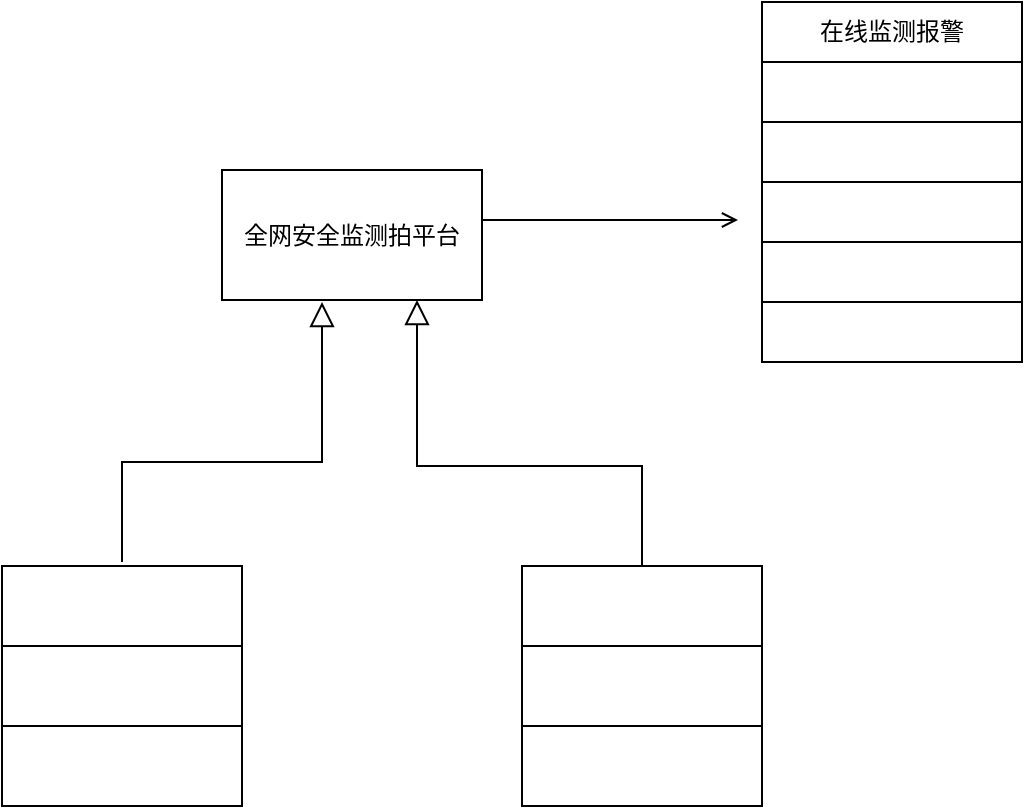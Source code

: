 <mxfile version="16.1.0" type="github">
  <diagram id="C5RBs43oDa-KdzZeNtuy" name="Page-1">
    <mxGraphModel dx="1185" dy="625" grid="1" gridSize="10" guides="1" tooltips="1" connect="1" arrows="1" fold="1" page="1" pageScale="1" pageWidth="827" pageHeight="1169" math="0" shadow="0">
      <root>
        <mxCell id="WIyWlLk6GJQsqaUBKTNV-0" />
        <mxCell id="WIyWlLk6GJQsqaUBKTNV-1" parent="WIyWlLk6GJQsqaUBKTNV-0" />
        <mxCell id="zkfFHV4jXpPFQw0GAbJ--12" value="" style="endArrow=block;endSize=10;endFill=0;shadow=0;strokeWidth=1;rounded=0;edgeStyle=elbowEdgeStyle;elbow=vertical;" parent="WIyWlLk6GJQsqaUBKTNV-1" edge="1">
          <mxGeometry width="160" relative="1" as="geometry">
            <mxPoint x="200" y="360" as="sourcePoint" />
            <mxPoint x="300" y="230" as="targetPoint" />
            <Array as="points">
              <mxPoint x="250" y="310" />
            </Array>
          </mxGeometry>
        </mxCell>
        <mxCell id="zkfFHV4jXpPFQw0GAbJ--26" value="" style="endArrow=open;shadow=0;strokeWidth=1;rounded=0;endFill=1;edgeStyle=elbowEdgeStyle;elbow=vertical;" parent="WIyWlLk6GJQsqaUBKTNV-1" edge="1">
          <mxGeometry x="0.5" y="41" relative="1" as="geometry">
            <mxPoint x="380" y="189" as="sourcePoint" />
            <mxPoint x="508" y="189" as="targetPoint" />
            <mxPoint x="-40" y="32" as="offset" />
          </mxGeometry>
        </mxCell>
        <mxCell id="Zr6cD8WPCJdPZ7BDopXq-2" value="全网安全监测拍平台" style="rounded=0;whiteSpace=wrap;html=1;" vertex="1" parent="WIyWlLk6GJQsqaUBKTNV-1">
          <mxGeometry x="250" y="164" width="130" height="65" as="geometry" />
        </mxCell>
        <mxCell id="Zr6cD8WPCJdPZ7BDopXq-5" value="" style="rounded=0;whiteSpace=wrap;html=1;" vertex="1" parent="WIyWlLk6GJQsqaUBKTNV-1">
          <mxGeometry x="520" y="110" width="130" height="30" as="geometry" />
        </mxCell>
        <mxCell id="Zr6cD8WPCJdPZ7BDopXq-7" value="" style="rounded=0;whiteSpace=wrap;html=1;" vertex="1" parent="WIyWlLk6GJQsqaUBKTNV-1">
          <mxGeometry x="520" y="140" width="130" height="30" as="geometry" />
        </mxCell>
        <mxCell id="Zr6cD8WPCJdPZ7BDopXq-8" value="" style="rounded=0;whiteSpace=wrap;html=1;" vertex="1" parent="WIyWlLk6GJQsqaUBKTNV-1">
          <mxGeometry x="520" y="170" width="130" height="30" as="geometry" />
        </mxCell>
        <mxCell id="Zr6cD8WPCJdPZ7BDopXq-9" value="" style="rounded=0;whiteSpace=wrap;html=1;" vertex="1" parent="WIyWlLk6GJQsqaUBKTNV-1">
          <mxGeometry x="520" y="200" width="130" height="30" as="geometry" />
        </mxCell>
        <mxCell id="Zr6cD8WPCJdPZ7BDopXq-10" value="" style="rounded=0;whiteSpace=wrap;html=1;" vertex="1" parent="WIyWlLk6GJQsqaUBKTNV-1">
          <mxGeometry x="520" y="230" width="130" height="30" as="geometry" />
        </mxCell>
        <mxCell id="Zr6cD8WPCJdPZ7BDopXq-11" value="在线监测报警" style="rounded=0;whiteSpace=wrap;html=1;" vertex="1" parent="WIyWlLk6GJQsqaUBKTNV-1">
          <mxGeometry x="520" y="80" width="130" height="30" as="geometry" />
        </mxCell>
        <mxCell id="Zr6cD8WPCJdPZ7BDopXq-19" value="" style="group" vertex="1" connectable="0" parent="WIyWlLk6GJQsqaUBKTNV-1">
          <mxGeometry x="140" y="362" width="120" height="120" as="geometry" />
        </mxCell>
        <mxCell id="Zr6cD8WPCJdPZ7BDopXq-13" value="" style="rounded=0;whiteSpace=wrap;html=1;" vertex="1" parent="Zr6cD8WPCJdPZ7BDopXq-19">
          <mxGeometry width="120" height="40" as="geometry" />
        </mxCell>
        <mxCell id="Zr6cD8WPCJdPZ7BDopXq-14" value="" style="rounded=0;whiteSpace=wrap;html=1;" vertex="1" parent="Zr6cD8WPCJdPZ7BDopXq-19">
          <mxGeometry y="40" width="120" height="40" as="geometry" />
        </mxCell>
        <mxCell id="Zr6cD8WPCJdPZ7BDopXq-15" value="" style="rounded=0;whiteSpace=wrap;html=1;" vertex="1" parent="Zr6cD8WPCJdPZ7BDopXq-19">
          <mxGeometry y="80" width="120" height="40" as="geometry" />
        </mxCell>
        <mxCell id="Zr6cD8WPCJdPZ7BDopXq-20" value="" style="group" vertex="1" connectable="0" parent="WIyWlLk6GJQsqaUBKTNV-1">
          <mxGeometry x="320" y="312" width="200" height="170" as="geometry" />
        </mxCell>
        <mxCell id="zkfFHV4jXpPFQw0GAbJ--16" value="" style="endArrow=block;endSize=10;endFill=0;shadow=0;strokeWidth=1;rounded=0;edgeStyle=elbowEdgeStyle;elbow=vertical;entryX=0.75;entryY=1;entryDx=0;entryDy=0;" parent="Zr6cD8WPCJdPZ7BDopXq-20" target="Zr6cD8WPCJdPZ7BDopXq-2" edge="1">
          <mxGeometry width="160" relative="1" as="geometry">
            <mxPoint x="140" y="50" as="sourcePoint" />
            <mxPoint x="30" y="-52" as="targetPoint" />
            <Array as="points">
              <mxPoint />
              <mxPoint x="170" y="20" />
              <mxPoint x="10" y="20" />
            </Array>
          </mxGeometry>
        </mxCell>
        <mxCell id="Zr6cD8WPCJdPZ7BDopXq-16" value="" style="rounded=0;whiteSpace=wrap;html=1;" vertex="1" parent="Zr6cD8WPCJdPZ7BDopXq-20">
          <mxGeometry x="80" y="50" width="120" height="40" as="geometry" />
        </mxCell>
        <mxCell id="Zr6cD8WPCJdPZ7BDopXq-17" value="" style="rounded=0;whiteSpace=wrap;html=1;" vertex="1" parent="Zr6cD8WPCJdPZ7BDopXq-20">
          <mxGeometry x="80" y="90" width="120" height="40" as="geometry" />
        </mxCell>
        <mxCell id="Zr6cD8WPCJdPZ7BDopXq-18" value="" style="rounded=0;whiteSpace=wrap;html=1;" vertex="1" parent="Zr6cD8WPCJdPZ7BDopXq-20">
          <mxGeometry x="80" y="130" width="120" height="40" as="geometry" />
        </mxCell>
      </root>
    </mxGraphModel>
  </diagram>
</mxfile>
